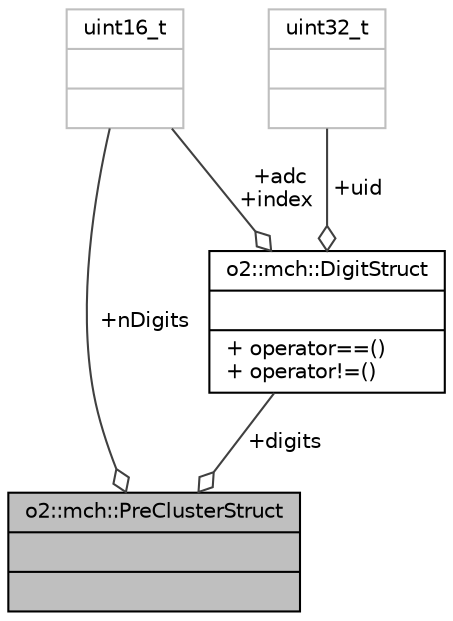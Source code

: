 digraph "o2::mch::PreClusterStruct"
{
 // INTERACTIVE_SVG=YES
  bgcolor="transparent";
  edge [fontname="Helvetica",fontsize="10",labelfontname="Helvetica",labelfontsize="10"];
  node [fontname="Helvetica",fontsize="10",shape=record];
  Node1 [label="{o2::mch::PreClusterStruct\n||}",height=0.2,width=0.4,color="black", fillcolor="grey75", style="filled" fontcolor="black"];
  Node2 -> Node1 [color="grey25",fontsize="10",style="solid",label=" +digits" ,arrowhead="odiamond",fontname="Helvetica"];
  Node2 [label="{o2::mch::DigitStruct\n||+ operator==()\l+ operator!=()\l}",height=0.2,width=0.4,color="black",URL="$d5/d86/structo2_1_1mch_1_1DigitStruct.html"];
  Node3 -> Node2 [color="grey25",fontsize="10",style="solid",label=" +adc\n+index" ,arrowhead="odiamond",fontname="Helvetica"];
  Node3 [label="{uint16_t\n||}",height=0.2,width=0.4,color="grey75"];
  Node4 -> Node2 [color="grey25",fontsize="10",style="solid",label=" +uid" ,arrowhead="odiamond",fontname="Helvetica"];
  Node4 [label="{uint32_t\n||}",height=0.2,width=0.4,color="grey75"];
  Node3 -> Node1 [color="grey25",fontsize="10",style="solid",label=" +nDigits" ,arrowhead="odiamond",fontname="Helvetica"];
}
